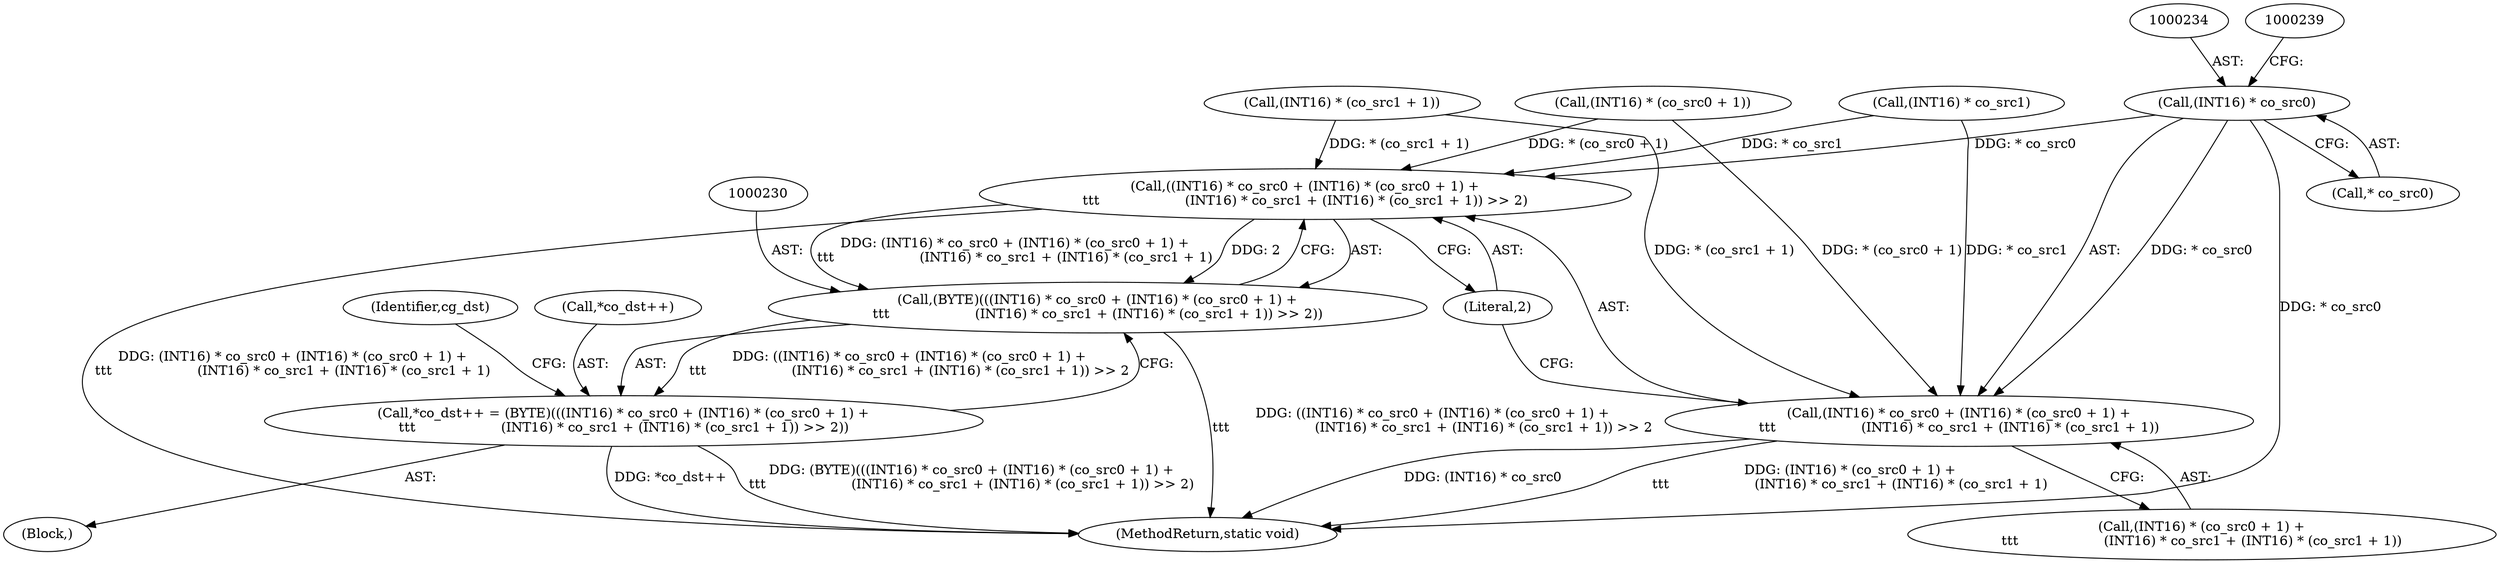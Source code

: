 digraph "0_FreeRDP_d1112c279bd1a327e8e4d0b5f371458bf2579659_6@pointer" {
"1000233" [label="(Call,(INT16) * co_src0)"];
"1000231" [label="(Call,((INT16) * co_src0 + (INT16) * (co_src0 + 1) +\n\t\t\t                    (INT16) * co_src1 + (INT16) * (co_src1 + 1)) >> 2)"];
"1000229" [label="(Call,(BYTE)(((INT16) * co_src0 + (INT16) * (co_src0 + 1) +\n\t\t\t                    (INT16) * co_src1 + (INT16) * (co_src1 + 1)) >> 2))"];
"1000225" [label="(Call,*co_dst++ = (BYTE)(((INT16) * co_src0 + (INT16) * (co_src0 + 1) +\n\t\t\t                    (INT16) * co_src1 + (INT16) * (co_src1 + 1)) >> 2))"];
"1000232" [label="(Call,(INT16) * co_src0 + (INT16) * (co_src0 + 1) +\n\t\t\t                    (INT16) * co_src1 + (INT16) * (co_src1 + 1))"];
"1000229" [label="(Call,(BYTE)(((INT16) * co_src0 + (INT16) * (co_src0 + 1) +\n\t\t\t                    (INT16) * co_src1 + (INT16) * (co_src1 + 1)) >> 2))"];
"1000249" [label="(Call,(INT16) * (co_src1 + 1))"];
"1000224" [label="(Block,)"];
"1000226" [label="(Call,*co_dst++)"];
"1000259" [label="(Identifier,cg_dst)"];
"1000255" [label="(Literal,2)"];
"1000237" [label="(Call,(INT16) * (co_src0 + 1) +\n\t\t\t                    (INT16) * co_src1 + (INT16) * (co_src1 + 1))"];
"1000245" [label="(Call,(INT16) * co_src1)"];
"1000233" [label="(Call,(INT16) * co_src0)"];
"1000299" [label="(MethodReturn,static void)"];
"1000238" [label="(Call,(INT16) * (co_src0 + 1))"];
"1000235" [label="(Call,* co_src0)"];
"1000232" [label="(Call,(INT16) * co_src0 + (INT16) * (co_src0 + 1) +\n\t\t\t                    (INT16) * co_src1 + (INT16) * (co_src1 + 1))"];
"1000225" [label="(Call,*co_dst++ = (BYTE)(((INT16) * co_src0 + (INT16) * (co_src0 + 1) +\n\t\t\t                    (INT16) * co_src1 + (INT16) * (co_src1 + 1)) >> 2))"];
"1000231" [label="(Call,((INT16) * co_src0 + (INT16) * (co_src0 + 1) +\n\t\t\t                    (INT16) * co_src1 + (INT16) * (co_src1 + 1)) >> 2)"];
"1000233" -> "1000232"  [label="AST: "];
"1000233" -> "1000235"  [label="CFG: "];
"1000234" -> "1000233"  [label="AST: "];
"1000235" -> "1000233"  [label="AST: "];
"1000239" -> "1000233"  [label="CFG: "];
"1000233" -> "1000299"  [label="DDG: * co_src0"];
"1000233" -> "1000231"  [label="DDG: * co_src0"];
"1000233" -> "1000232"  [label="DDG: * co_src0"];
"1000231" -> "1000229"  [label="AST: "];
"1000231" -> "1000255"  [label="CFG: "];
"1000232" -> "1000231"  [label="AST: "];
"1000255" -> "1000231"  [label="AST: "];
"1000229" -> "1000231"  [label="CFG: "];
"1000231" -> "1000299"  [label="DDG: (INT16) * co_src0 + (INT16) * (co_src0 + 1) +\n\t\t\t                    (INT16) * co_src1 + (INT16) * (co_src1 + 1)"];
"1000231" -> "1000229"  [label="DDG: (INT16) * co_src0 + (INT16) * (co_src0 + 1) +\n\t\t\t                    (INT16) * co_src1 + (INT16) * (co_src1 + 1)"];
"1000231" -> "1000229"  [label="DDG: 2"];
"1000238" -> "1000231"  [label="DDG: * (co_src0 + 1)"];
"1000245" -> "1000231"  [label="DDG: * co_src1"];
"1000249" -> "1000231"  [label="DDG: * (co_src1 + 1)"];
"1000229" -> "1000225"  [label="AST: "];
"1000230" -> "1000229"  [label="AST: "];
"1000225" -> "1000229"  [label="CFG: "];
"1000229" -> "1000299"  [label="DDG: ((INT16) * co_src0 + (INT16) * (co_src0 + 1) +\n\t\t\t                    (INT16) * co_src1 + (INT16) * (co_src1 + 1)) >> 2"];
"1000229" -> "1000225"  [label="DDG: ((INT16) * co_src0 + (INT16) * (co_src0 + 1) +\n\t\t\t                    (INT16) * co_src1 + (INT16) * (co_src1 + 1)) >> 2"];
"1000225" -> "1000224"  [label="AST: "];
"1000226" -> "1000225"  [label="AST: "];
"1000259" -> "1000225"  [label="CFG: "];
"1000225" -> "1000299"  [label="DDG: *co_dst++"];
"1000225" -> "1000299"  [label="DDG: (BYTE)(((INT16) * co_src0 + (INT16) * (co_src0 + 1) +\n\t\t\t                    (INT16) * co_src1 + (INT16) * (co_src1 + 1)) >> 2)"];
"1000232" -> "1000237"  [label="CFG: "];
"1000237" -> "1000232"  [label="AST: "];
"1000255" -> "1000232"  [label="CFG: "];
"1000232" -> "1000299"  [label="DDG: (INT16) * (co_src0 + 1) +\n\t\t\t                    (INT16) * co_src1 + (INT16) * (co_src1 + 1)"];
"1000232" -> "1000299"  [label="DDG: (INT16) * co_src0"];
"1000238" -> "1000232"  [label="DDG: * (co_src0 + 1)"];
"1000245" -> "1000232"  [label="DDG: * co_src1"];
"1000249" -> "1000232"  [label="DDG: * (co_src1 + 1)"];
}
